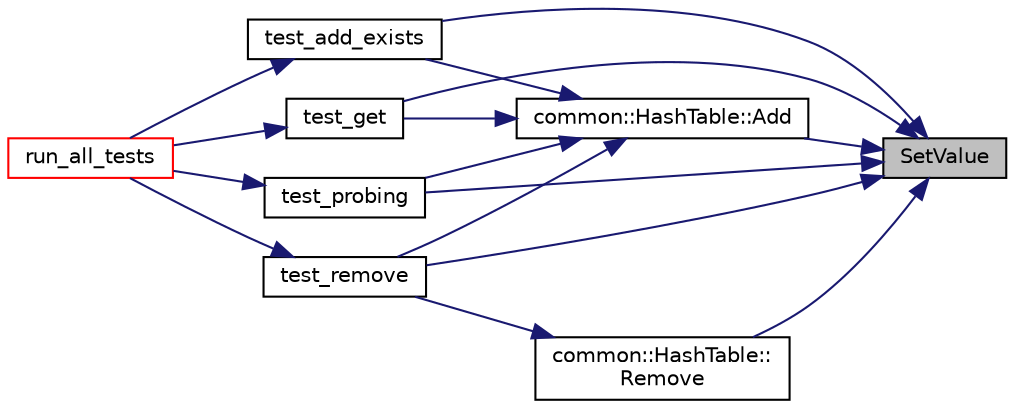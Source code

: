 digraph "SetValue"
{
 // INTERACTIVE_SVG=YES
 // LATEX_PDF_SIZE
  bgcolor="transparent";
  edge [fontname="Helvetica",fontsize="10",labelfontname="Helvetica",labelfontsize="10"];
  node [fontname="Helvetica",fontsize="10",shape=record];
  rankdir="RL";
  Node1 [label="SetValue",height=0.2,width=0.4,color="black", fillcolor="grey75", style="filled", fontcolor="black",tooltip=" "];
  Node1 -> Node2 [dir="back",color="midnightblue",fontsize="10",style="solid",fontname="Helvetica"];
  Node2 [label="common::HashTable::Add",height=0.2,width=0.4,color="black",URL="$de/d4c/classcommon_1_1HashTable_a1f9d74426ead6df411fd1162a7389521.html#a1f9d74426ead6df411fd1162a7389521",tooltip="Brief function description here."];
  Node2 -> Node3 [dir="back",color="midnightblue",fontsize="10",style="solid",fontname="Helvetica"];
  Node3 [label="test_add_exists",height=0.2,width=0.4,color="black",URL="$d4/d9c/hash__table__tests_8cc_ae207a73fbaebdeb47d9a21e2c9bad021.html#ae207a73fbaebdeb47d9a21e2c9bad021",tooltip=" "];
  Node3 -> Node4 [dir="back",color="midnightblue",fontsize="10",style="solid",fontname="Helvetica"];
  Node4 [label="run_all_tests",height=0.2,width=0.4,color="red",URL="$d4/d9c/hash__table__tests_8cc_adf5fa5d1a8867dba73315c105f40b449.html#adf5fa5d1a8867dba73315c105f40b449",tooltip=" "];
  Node2 -> Node6 [dir="back",color="midnightblue",fontsize="10",style="solid",fontname="Helvetica"];
  Node6 [label="test_get",height=0.2,width=0.4,color="black",URL="$d4/d9c/hash__table__tests_8cc_a52c40e38fb822ad8803972493055abaf.html#a52c40e38fb822ad8803972493055abaf",tooltip=" "];
  Node6 -> Node4 [dir="back",color="midnightblue",fontsize="10",style="solid",fontname="Helvetica"];
  Node2 -> Node7 [dir="back",color="midnightblue",fontsize="10",style="solid",fontname="Helvetica"];
  Node7 [label="test_probing",height=0.2,width=0.4,color="black",URL="$d4/d9c/hash__table__tests_8cc_a30e225ab10fafd5b2befe84cb59ed57e.html#a30e225ab10fafd5b2befe84cb59ed57e",tooltip=" "];
  Node7 -> Node4 [dir="back",color="midnightblue",fontsize="10",style="solid",fontname="Helvetica"];
  Node2 -> Node8 [dir="back",color="midnightblue",fontsize="10",style="solid",fontname="Helvetica"];
  Node8 [label="test_remove",height=0.2,width=0.4,color="black",URL="$d4/d9c/hash__table__tests_8cc_a1da79732717337e8731f76c7a155c24a.html#a1da79732717337e8731f76c7a155c24a",tooltip=" "];
  Node8 -> Node4 [dir="back",color="midnightblue",fontsize="10",style="solid",fontname="Helvetica"];
  Node1 -> Node9 [dir="back",color="midnightblue",fontsize="10",style="solid",fontname="Helvetica"];
  Node9 [label="common::HashTable::\lRemove",height=0.2,width=0.4,color="black",URL="$de/d4c/classcommon_1_1HashTable_af2f608b0daa2454164659ffbba4c71db.html#af2f608b0daa2454164659ffbba4c71db",tooltip="Brief function description here."];
  Node9 -> Node8 [dir="back",color="midnightblue",fontsize="10",style="solid",fontname="Helvetica"];
  Node1 -> Node3 [dir="back",color="midnightblue",fontsize="10",style="solid",fontname="Helvetica"];
  Node1 -> Node6 [dir="back",color="midnightblue",fontsize="10",style="solid",fontname="Helvetica"];
  Node1 -> Node7 [dir="back",color="midnightblue",fontsize="10",style="solid",fontname="Helvetica"];
  Node1 -> Node8 [dir="back",color="midnightblue",fontsize="10",style="solid",fontname="Helvetica"];
}
